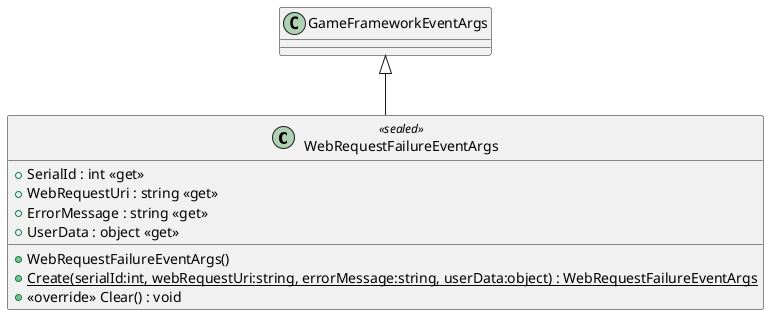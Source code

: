 @startuml
class WebRequestFailureEventArgs <<sealed>> {
    + WebRequestFailureEventArgs()
    + SerialId : int <<get>>
    + WebRequestUri : string <<get>>
    + ErrorMessage : string <<get>>
    + UserData : object <<get>>
    + {static} Create(serialId:int, webRequestUri:string, errorMessage:string, userData:object) : WebRequestFailureEventArgs
    + <<override>> Clear() : void
}
GameFrameworkEventArgs <|-- WebRequestFailureEventArgs
@enduml
